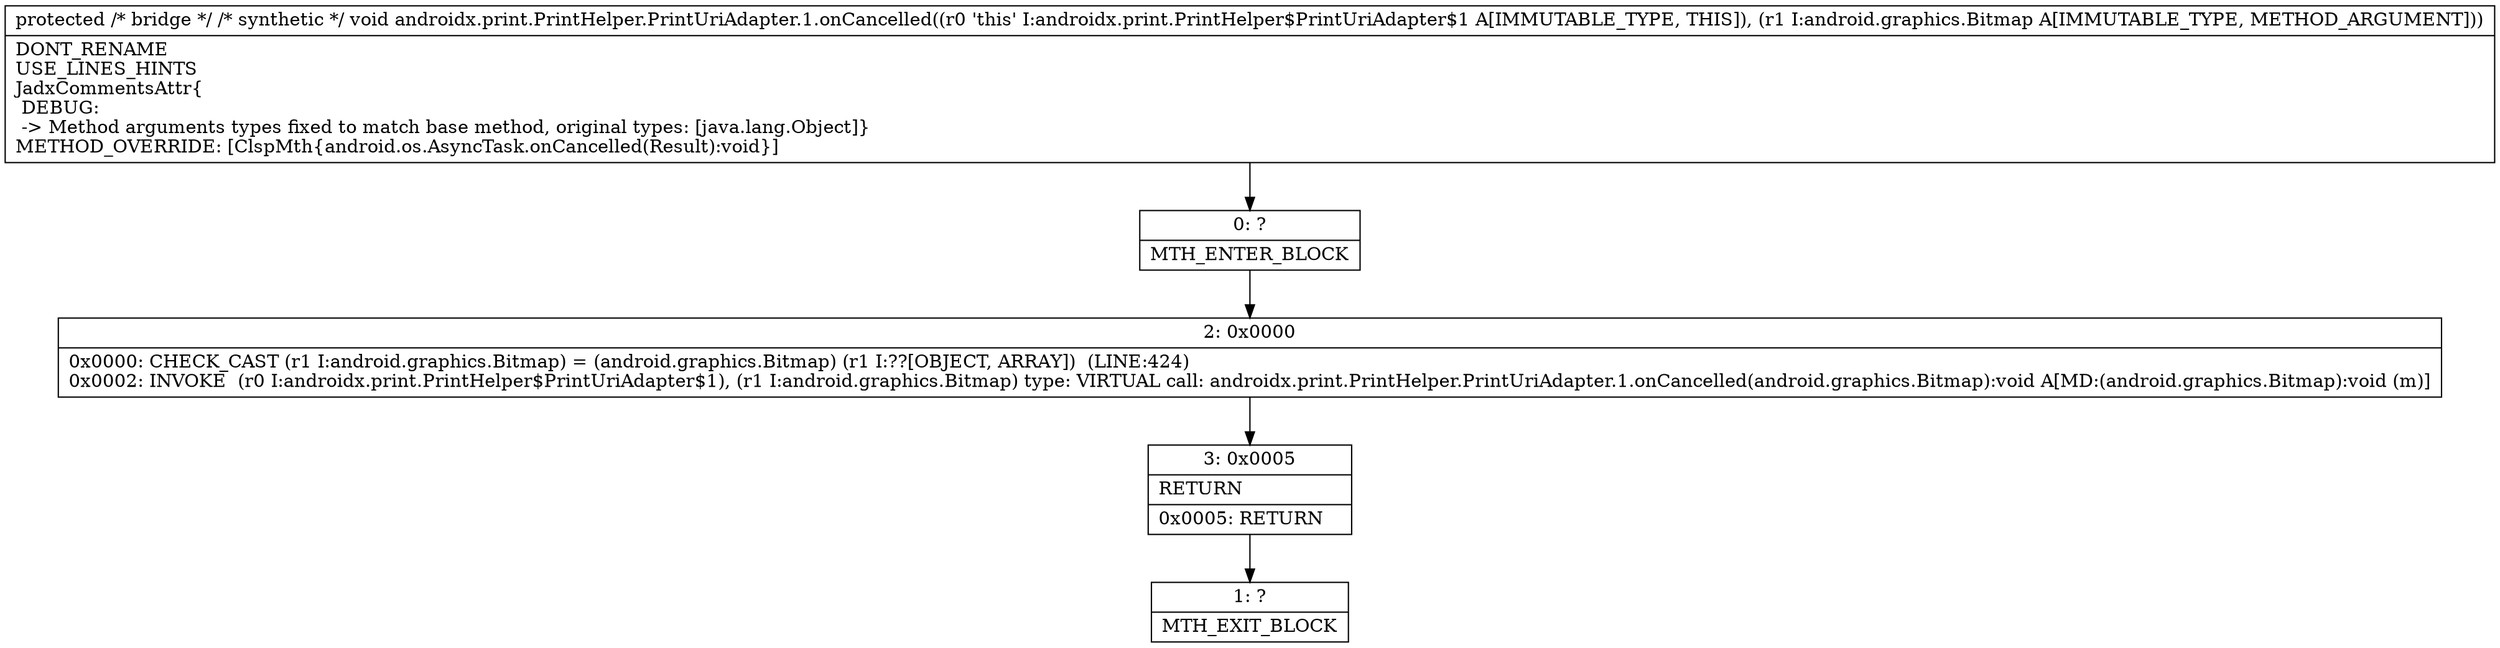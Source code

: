 digraph "CFG forandroidx.print.PrintHelper.PrintUriAdapter.1.onCancelled(Ljava\/lang\/Object;)V" {
Node_0 [shape=record,label="{0\:\ ?|MTH_ENTER_BLOCK\l}"];
Node_2 [shape=record,label="{2\:\ 0x0000|0x0000: CHECK_CAST (r1 I:android.graphics.Bitmap) = (android.graphics.Bitmap) (r1 I:??[OBJECT, ARRAY])  (LINE:424)\l0x0002: INVOKE  (r0 I:androidx.print.PrintHelper$PrintUriAdapter$1), (r1 I:android.graphics.Bitmap) type: VIRTUAL call: androidx.print.PrintHelper.PrintUriAdapter.1.onCancelled(android.graphics.Bitmap):void A[MD:(android.graphics.Bitmap):void (m)]\l}"];
Node_3 [shape=record,label="{3\:\ 0x0005|RETURN\l|0x0005: RETURN   \l}"];
Node_1 [shape=record,label="{1\:\ ?|MTH_EXIT_BLOCK\l}"];
MethodNode[shape=record,label="{protected \/* bridge *\/ \/* synthetic *\/ void androidx.print.PrintHelper.PrintUriAdapter.1.onCancelled((r0 'this' I:androidx.print.PrintHelper$PrintUriAdapter$1 A[IMMUTABLE_TYPE, THIS]), (r1 I:android.graphics.Bitmap A[IMMUTABLE_TYPE, METHOD_ARGUMENT]))  | DONT_RENAME\lUSE_LINES_HINTS\lJadxCommentsAttr\{\l DEBUG: \l \-\> Method arguments types fixed to match base method, original types: [java.lang.Object]\}\lMETHOD_OVERRIDE: [ClspMth\{android.os.AsyncTask.onCancelled(Result):void\}]\l}"];
MethodNode -> Node_0;Node_0 -> Node_2;
Node_2 -> Node_3;
Node_3 -> Node_1;
}

